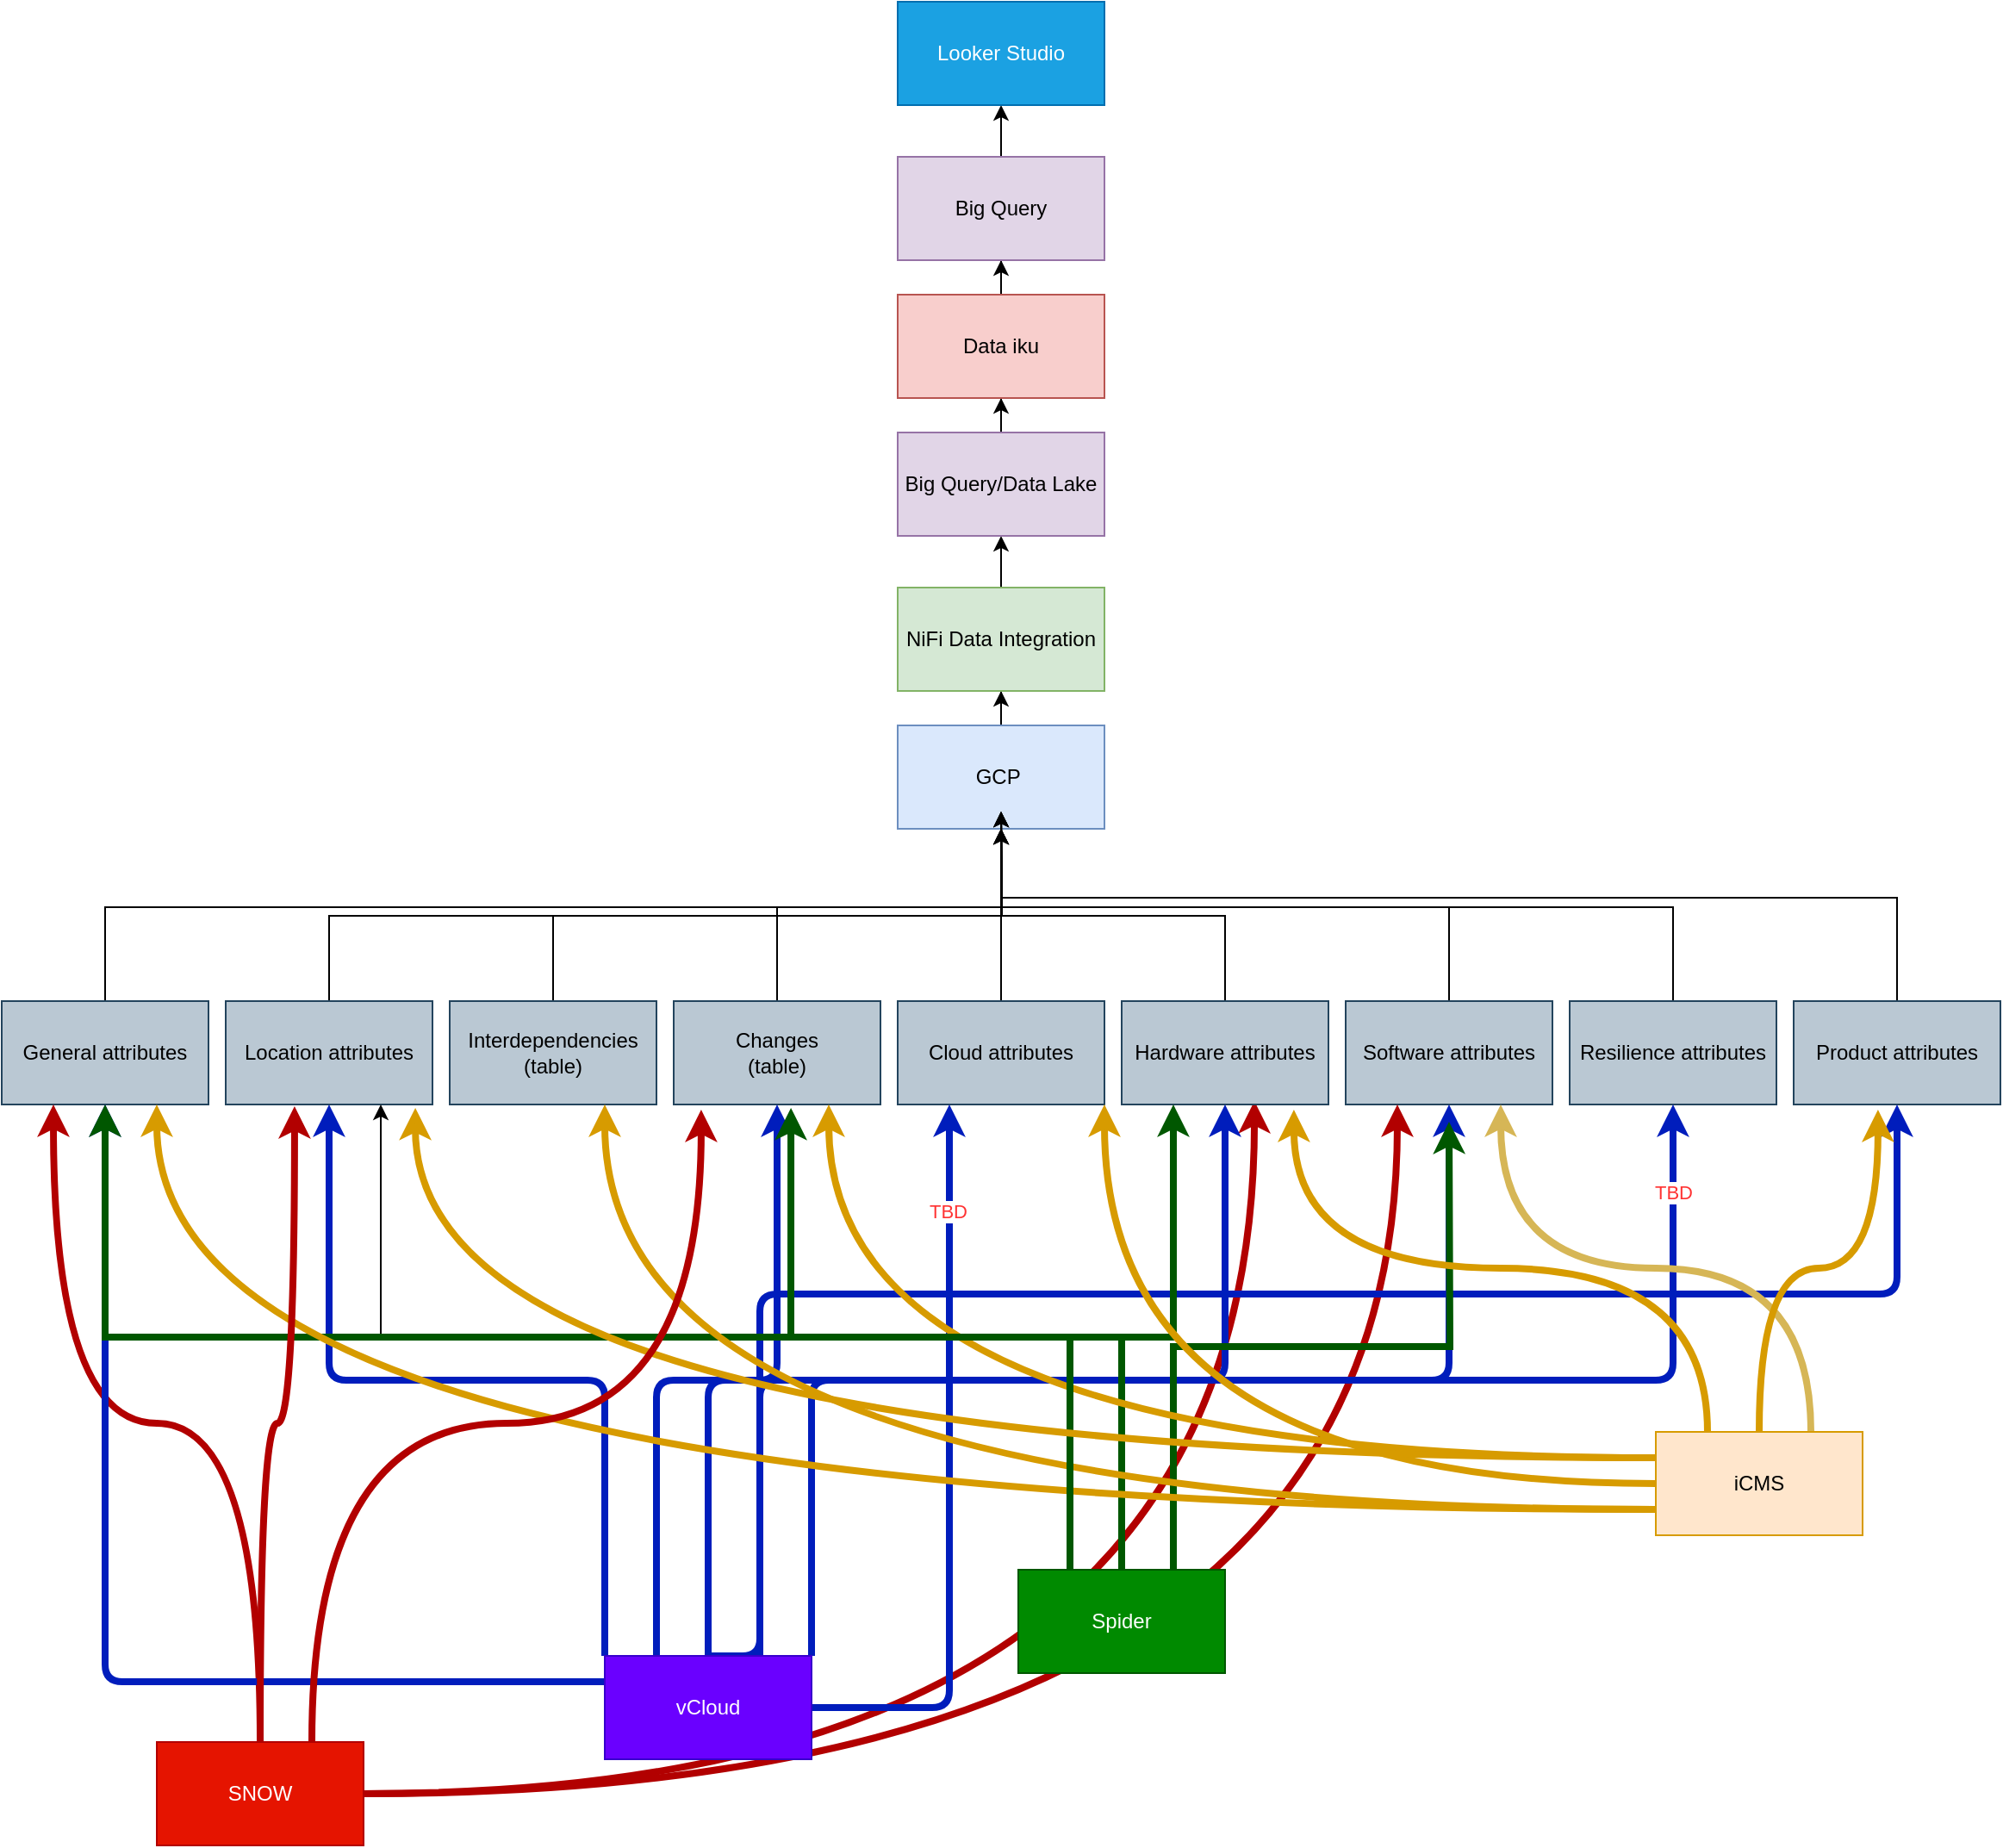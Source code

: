 <mxfile version="22.1.2" type="github">
  <diagram name="Page-1" id="CvqPpMymDRrK9kkNsmWX">
    <mxGraphModel dx="1386" dy="751" grid="1" gridSize="10" guides="1" tooltips="1" connect="1" arrows="1" fold="1" page="1" pageScale="1" pageWidth="1920" pageHeight="1200" math="0" shadow="0">
      <root>
        <mxCell id="0" />
        <mxCell id="1" parent="0" />
        <mxCell id="SGkM6ez75-bK2jf9rY4_-68" style="edgeStyle=orthogonalEdgeStyle;orthogonalLoop=1;jettySize=auto;html=1;entryX=0.642;entryY=0.967;entryDx=0;entryDy=0;entryPerimeter=0;fillColor=#e51400;strokeColor=#B20000;curved=1;strokeWidth=4;" parent="1" source="SGkM6ez75-bK2jf9rY4_-12" target="SGkM6ez75-bK2jf9rY4_-7" edge="1">
          <mxGeometry relative="1" as="geometry" />
        </mxCell>
        <mxCell id="8RDpqeFphujtTKeYjgjC-2" style="edgeStyle=orthogonalEdgeStyle;rounded=0;orthogonalLoop=1;jettySize=auto;html=1;entryX=0.5;entryY=1;entryDx=0;entryDy=0;" edge="1" parent="1" source="SGkM6ez75-bK2jf9rY4_-1" target="8RDpqeFphujtTKeYjgjC-1">
          <mxGeometry relative="1" as="geometry" />
        </mxCell>
        <mxCell id="SGkM6ez75-bK2jf9rY4_-1" value="GCP&amp;nbsp;" style="rounded=0;whiteSpace=wrap;html=1;fillColor=#dae8fc;strokeColor=#6c8ebf;" parent="1" vertex="1">
          <mxGeometry x="660" y="430" width="120" height="60" as="geometry" />
        </mxCell>
        <mxCell id="SGkM6ez75-bK2jf9rY4_-25" style="edgeStyle=orthogonalEdgeStyle;rounded=0;orthogonalLoop=1;jettySize=auto;html=1;exitX=0.5;exitY=0;exitDx=0;exitDy=0;" parent="1" source="SGkM6ez75-bK2jf9rY4_-3" edge="1">
          <mxGeometry relative="1" as="geometry">
            <mxPoint x="720" y="480" as="targetPoint" />
          </mxGeometry>
        </mxCell>
        <mxCell id="SGkM6ez75-bK2jf9rY4_-3" value="General attributes" style="rounded=0;whiteSpace=wrap;html=1;fillColor=#bac8d3;strokeColor=#23445d;" parent="1" vertex="1">
          <mxGeometry x="140" y="590" width="120" height="60" as="geometry" />
        </mxCell>
        <mxCell id="SGkM6ez75-bK2jf9rY4_-24" style="edgeStyle=orthogonalEdgeStyle;rounded=0;orthogonalLoop=1;jettySize=auto;html=1;exitX=0.5;exitY=0;exitDx=0;exitDy=0;" parent="1" source="SGkM6ez75-bK2jf9rY4_-4" edge="1">
          <mxGeometry relative="1" as="geometry">
            <mxPoint x="720" y="490" as="targetPoint" />
          </mxGeometry>
        </mxCell>
        <mxCell id="SGkM6ez75-bK2jf9rY4_-4" value="Location attributes" style="rounded=0;whiteSpace=wrap;html=1;fillColor=#bac8d3;strokeColor=#23445d;" parent="1" vertex="1">
          <mxGeometry x="270" y="590" width="120" height="60" as="geometry" />
        </mxCell>
        <mxCell id="SGkM6ez75-bK2jf9rY4_-23" style="edgeStyle=orthogonalEdgeStyle;rounded=0;orthogonalLoop=1;jettySize=auto;html=1;exitX=0.5;exitY=0;exitDx=0;exitDy=0;" parent="1" source="SGkM6ez75-bK2jf9rY4_-5" edge="1">
          <mxGeometry relative="1" as="geometry">
            <mxPoint x="720" y="490" as="targetPoint" />
          </mxGeometry>
        </mxCell>
        <mxCell id="SGkM6ez75-bK2jf9rY4_-5" value="Interdependencies (table)" style="rounded=0;whiteSpace=wrap;html=1;fillColor=#bac8d3;strokeColor=#23445d;" parent="1" vertex="1">
          <mxGeometry x="400" y="590" width="120" height="60" as="geometry" />
        </mxCell>
        <mxCell id="SGkM6ez75-bK2jf9rY4_-21" style="edgeStyle=orthogonalEdgeStyle;rounded=0;orthogonalLoop=1;jettySize=auto;html=1;" parent="1" source="SGkM6ez75-bK2jf9rY4_-6" edge="1">
          <mxGeometry relative="1" as="geometry">
            <mxPoint x="720" y="490" as="targetPoint" />
          </mxGeometry>
        </mxCell>
        <mxCell id="SGkM6ez75-bK2jf9rY4_-6" value="Cloud attributes" style="rounded=0;whiteSpace=wrap;html=1;fillColor=#bac8d3;strokeColor=#23445d;" parent="1" vertex="1">
          <mxGeometry x="660" y="590" width="120" height="60" as="geometry" />
        </mxCell>
        <mxCell id="SGkM6ez75-bK2jf9rY4_-20" style="edgeStyle=orthogonalEdgeStyle;rounded=0;orthogonalLoop=1;jettySize=auto;html=1;exitX=0.5;exitY=0;exitDx=0;exitDy=0;" parent="1" source="SGkM6ez75-bK2jf9rY4_-7" edge="1">
          <mxGeometry relative="1" as="geometry">
            <mxPoint x="720" y="490" as="targetPoint" />
          </mxGeometry>
        </mxCell>
        <mxCell id="SGkM6ez75-bK2jf9rY4_-7" value="Hardware attributes" style="rounded=0;whiteSpace=wrap;html=1;fillColor=#bac8d3;strokeColor=#23445d;" parent="1" vertex="1">
          <mxGeometry x="790" y="590" width="120" height="60" as="geometry" />
        </mxCell>
        <mxCell id="SGkM6ez75-bK2jf9rY4_-22" style="edgeStyle=orthogonalEdgeStyle;rounded=0;orthogonalLoop=1;jettySize=auto;html=1;exitX=0.5;exitY=0;exitDx=0;exitDy=0;" parent="1" source="SGkM6ez75-bK2jf9rY4_-8" edge="1">
          <mxGeometry relative="1" as="geometry">
            <mxPoint x="720" y="480" as="targetPoint" />
          </mxGeometry>
        </mxCell>
        <mxCell id="SGkM6ez75-bK2jf9rY4_-8" value="Changes &lt;br&gt;(table)" style="rounded=0;whiteSpace=wrap;html=1;fillColor=#bac8d3;strokeColor=#23445d;" parent="1" vertex="1">
          <mxGeometry x="530" y="590" width="120" height="60" as="geometry" />
        </mxCell>
        <mxCell id="SGkM6ez75-bK2jf9rY4_-19" style="edgeStyle=orthogonalEdgeStyle;rounded=0;orthogonalLoop=1;jettySize=auto;html=1;exitX=0.5;exitY=0;exitDx=0;exitDy=0;" parent="1" source="SGkM6ez75-bK2jf9rY4_-9" edge="1">
          <mxGeometry relative="1" as="geometry">
            <mxPoint x="720" y="480" as="targetPoint" />
          </mxGeometry>
        </mxCell>
        <mxCell id="SGkM6ez75-bK2jf9rY4_-9" value="Software attributes" style="rounded=0;whiteSpace=wrap;html=1;fillColor=#bac8d3;strokeColor=#23445d;" parent="1" vertex="1">
          <mxGeometry x="920" y="590" width="120" height="60" as="geometry" />
        </mxCell>
        <mxCell id="SGkM6ez75-bK2jf9rY4_-18" style="edgeStyle=orthogonalEdgeStyle;rounded=0;orthogonalLoop=1;jettySize=auto;html=1;exitX=0.5;exitY=0;exitDx=0;exitDy=0;" parent="1" source="SGkM6ez75-bK2jf9rY4_-10" edge="1">
          <mxGeometry relative="1" as="geometry">
            <mxPoint x="720" y="480" as="targetPoint" />
          </mxGeometry>
        </mxCell>
        <mxCell id="SGkM6ez75-bK2jf9rY4_-10" value="Resilience attributes" style="rounded=0;whiteSpace=wrap;html=1;fillColor=#bac8d3;strokeColor=#23445d;" parent="1" vertex="1">
          <mxGeometry x="1050" y="590" width="120" height="60" as="geometry" />
        </mxCell>
        <mxCell id="SGkM6ez75-bK2jf9rY4_-17" style="edgeStyle=orthogonalEdgeStyle;rounded=0;orthogonalLoop=1;jettySize=auto;html=1;exitX=0.5;exitY=0;exitDx=0;exitDy=0;" parent="1" source="SGkM6ez75-bK2jf9rY4_-11" target="SGkM6ez75-bK2jf9rY4_-1" edge="1">
          <mxGeometry relative="1" as="geometry">
            <Array as="points">
              <mxPoint x="1240" y="530" />
              <mxPoint x="720" y="530" />
            </Array>
          </mxGeometry>
        </mxCell>
        <mxCell id="SGkM6ez75-bK2jf9rY4_-11" value="Product attributes" style="rounded=0;whiteSpace=wrap;html=1;fillColor=#bac8d3;strokeColor=#23445d;" parent="1" vertex="1">
          <mxGeometry x="1180" y="590" width="120" height="60" as="geometry" />
        </mxCell>
        <mxCell id="SGkM6ez75-bK2jf9rY4_-65" style="edgeStyle=orthogonalEdgeStyle;orthogonalLoop=1;jettySize=auto;html=1;entryX=0.25;entryY=1;entryDx=0;entryDy=0;fillColor=#e51400;strokeColor=#B20000;strokeWidth=4;curved=1;" parent="1" source="SGkM6ez75-bK2jf9rY4_-12" target="SGkM6ez75-bK2jf9rY4_-3" edge="1">
          <mxGeometry relative="1" as="geometry" />
        </mxCell>
        <mxCell id="SGkM6ez75-bK2jf9rY4_-69" style="edgeStyle=orthogonalEdgeStyle;orthogonalLoop=1;jettySize=auto;html=1;entryX=0.25;entryY=1;entryDx=0;entryDy=0;curved=1;fillColor=#e51400;strokeColor=#B20000;strokeWidth=4;" parent="1" source="SGkM6ez75-bK2jf9rY4_-12" target="SGkM6ez75-bK2jf9rY4_-9" edge="1">
          <mxGeometry relative="1" as="geometry" />
        </mxCell>
        <mxCell id="SGkM6ez75-bK2jf9rY4_-12" value="SNOW" style="rounded=0;whiteSpace=wrap;html=1;fillColor=#e51400;fontColor=#ffffff;strokeColor=#B20000;" parent="1" vertex="1">
          <mxGeometry x="230" y="1020" width="120" height="60" as="geometry" />
        </mxCell>
        <mxCell id="SGkM6ez75-bK2jf9rY4_-16" style="edgeStyle=orthogonalEdgeStyle;rounded=1;orthogonalLoop=1;jettySize=auto;html=1;exitX=0.5;exitY=0;exitDx=0;exitDy=0;entryX=0.5;entryY=1;entryDx=0;entryDy=0;fillColor=#0050ef;strokeColor=#001DBC;strokeWidth=4;" parent="1" source="SGkM6ez75-bK2jf9rY4_-13" target="SGkM6ez75-bK2jf9rY4_-11" edge="1">
          <mxGeometry relative="1" as="geometry">
            <Array as="points">
              <mxPoint x="580" y="760" />
              <mxPoint x="1240" y="760" />
            </Array>
          </mxGeometry>
        </mxCell>
        <mxCell id="SGkM6ez75-bK2jf9rY4_-29" style="edgeStyle=orthogonalEdgeStyle;rounded=1;orthogonalLoop=1;jettySize=auto;html=1;exitX=0.75;exitY=0;exitDx=0;exitDy=0;entryX=0.5;entryY=1;entryDx=0;entryDy=0;fillColor=#0050ef;strokeColor=#001DBC;strokeWidth=4;" parent="1" source="SGkM6ez75-bK2jf9rY4_-13" target="SGkM6ez75-bK2jf9rY4_-10" edge="1">
          <mxGeometry relative="1" as="geometry" />
        </mxCell>
        <mxCell id="SGkM6ez75-bK2jf9rY4_-44" value="TBD" style="edgeLabel;html=1;align=center;verticalAlign=middle;resizable=0;points=[];fontColor=#FF3333;" parent="SGkM6ez75-bK2jf9rY4_-29" vertex="1" connectable="0">
          <mxGeometry x="0.881" relative="1" as="geometry">
            <mxPoint as="offset" />
          </mxGeometry>
        </mxCell>
        <mxCell id="SGkM6ez75-bK2jf9rY4_-35" style="edgeStyle=orthogonalEdgeStyle;rounded=1;orthogonalLoop=1;jettySize=auto;html=1;exitX=0.25;exitY=0;exitDx=0;exitDy=0;entryX=0.5;entryY=1;entryDx=0;entryDy=0;fillColor=#0050ef;strokeColor=#001DBC;strokeWidth=4;" parent="1" source="SGkM6ez75-bK2jf9rY4_-13" target="SGkM6ez75-bK2jf9rY4_-7" edge="1">
          <mxGeometry relative="1" as="geometry" />
        </mxCell>
        <mxCell id="SGkM6ez75-bK2jf9rY4_-38" style="edgeStyle=orthogonalEdgeStyle;rounded=1;orthogonalLoop=1;jettySize=auto;html=1;entryX=0.5;entryY=1;entryDx=0;entryDy=0;fillColor=#0050ef;strokeColor=#001DBC;strokeWidth=4;" parent="1" source="SGkM6ez75-bK2jf9rY4_-13" target="SGkM6ez75-bK2jf9rY4_-8" edge="1">
          <mxGeometry relative="1" as="geometry" />
        </mxCell>
        <mxCell id="SGkM6ez75-bK2jf9rY4_-39" style="edgeStyle=orthogonalEdgeStyle;rounded=1;orthogonalLoop=1;jettySize=auto;html=1;entryX=0.25;entryY=1;entryDx=0;entryDy=0;fillColor=#0050ef;strokeColor=#001DBC;strokeWidth=4;" parent="1" source="SGkM6ez75-bK2jf9rY4_-13" target="SGkM6ez75-bK2jf9rY4_-6" edge="1">
          <mxGeometry relative="1" as="geometry" />
        </mxCell>
        <mxCell id="SGkM6ez75-bK2jf9rY4_-45" value="TBD" style="edgeLabel;html=1;align=center;verticalAlign=middle;resizable=0;points=[];fontColor=#FF3333;" parent="SGkM6ez75-bK2jf9rY4_-39" vertex="1" connectable="0">
          <mxGeometry x="0.712" y="1" relative="1" as="geometry">
            <mxPoint as="offset" />
          </mxGeometry>
        </mxCell>
        <mxCell id="SGkM6ez75-bK2jf9rY4_-41" style="edgeStyle=orthogonalEdgeStyle;rounded=1;orthogonalLoop=1;jettySize=auto;html=1;exitX=0;exitY=0;exitDx=0;exitDy=0;entryX=0.5;entryY=1;entryDx=0;entryDy=0;fillColor=#0050ef;strokeColor=#001DBC;strokeWidth=4;" parent="1" source="SGkM6ez75-bK2jf9rY4_-13" target="SGkM6ez75-bK2jf9rY4_-4" edge="1">
          <mxGeometry relative="1" as="geometry" />
        </mxCell>
        <mxCell id="SGkM6ez75-bK2jf9rY4_-42" style="edgeStyle=orthogonalEdgeStyle;rounded=1;orthogonalLoop=1;jettySize=auto;html=1;exitX=0;exitY=0.25;exitDx=0;exitDy=0;entryX=0.5;entryY=1;entryDx=0;entryDy=0;fillColor=#0050ef;strokeColor=#001DBC;strokeWidth=4;" parent="1" source="SGkM6ez75-bK2jf9rY4_-13" target="SGkM6ez75-bK2jf9rY4_-3" edge="1">
          <mxGeometry relative="1" as="geometry" />
        </mxCell>
        <mxCell id="SGkM6ez75-bK2jf9rY4_-43" style="edgeStyle=orthogonalEdgeStyle;rounded=1;orthogonalLoop=1;jettySize=auto;html=1;exitX=1;exitY=0;exitDx=0;exitDy=0;fillColor=#0050ef;strokeColor=#001DBC;strokeWidth=4;" parent="1" source="SGkM6ez75-bK2jf9rY4_-13" target="SGkM6ez75-bK2jf9rY4_-9" edge="1">
          <mxGeometry relative="1" as="geometry" />
        </mxCell>
        <mxCell id="SGkM6ez75-bK2jf9rY4_-13" value="vCloud" style="rounded=0;whiteSpace=wrap;html=1;fillColor=#6a00ff;fontColor=#ffffff;strokeColor=#3700CC;" parent="1" vertex="1">
          <mxGeometry x="490" y="970" width="120" height="60" as="geometry" />
        </mxCell>
        <mxCell id="SGkM6ez75-bK2jf9rY4_-46" style="edgeStyle=orthogonalEdgeStyle;rounded=0;orthogonalLoop=1;jettySize=auto;html=1;exitX=0.5;exitY=0;exitDx=0;exitDy=0;entryX=0.25;entryY=1;entryDx=0;entryDy=0;fillColor=#008a00;strokeColor=#005700;strokeWidth=4;" parent="1" source="SGkM6ez75-bK2jf9rY4_-14" target="SGkM6ez75-bK2jf9rY4_-7" edge="1">
          <mxGeometry relative="1" as="geometry" />
        </mxCell>
        <mxCell id="SGkM6ez75-bK2jf9rY4_-47" style="edgeStyle=orthogonalEdgeStyle;rounded=0;orthogonalLoop=1;jettySize=auto;html=1;exitX=0.75;exitY=0;exitDx=0;exitDy=0;strokeWidth=4;fillColor=#008a00;strokeColor=#005700;" parent="1" source="SGkM6ez75-bK2jf9rY4_-14" edge="1">
          <mxGeometry relative="1" as="geometry">
            <mxPoint x="980" y="660" as="targetPoint" />
          </mxGeometry>
        </mxCell>
        <mxCell id="SGkM6ez75-bK2jf9rY4_-51" style="edgeStyle=orthogonalEdgeStyle;rounded=0;orthogonalLoop=1;jettySize=auto;html=1;exitX=0.5;exitY=0;exitDx=0;exitDy=0;entryX=0.75;entryY=1;entryDx=0;entryDy=0;" parent="1" source="SGkM6ez75-bK2jf9rY4_-14" target="SGkM6ez75-bK2jf9rY4_-4" edge="1">
          <mxGeometry relative="1" as="geometry" />
        </mxCell>
        <mxCell id="SGkM6ez75-bK2jf9rY4_-52" style="edgeStyle=orthogonalEdgeStyle;rounded=0;orthogonalLoop=1;jettySize=auto;html=1;exitX=0.5;exitY=0;exitDx=0;exitDy=0;fillColor=#008a00;strokeColor=#005700;strokeWidth=4;" parent="1" source="SGkM6ez75-bK2jf9rY4_-14" target="SGkM6ez75-bK2jf9rY4_-3" edge="1">
          <mxGeometry relative="1" as="geometry" />
        </mxCell>
        <mxCell id="SGkM6ez75-bK2jf9rY4_-54" style="edgeStyle=orthogonalEdgeStyle;orthogonalLoop=1;jettySize=auto;html=1;exitX=0.75;exitY=0;exitDx=0;exitDy=0;entryX=0.75;entryY=1;entryDx=0;entryDy=0;strokeWidth=4;curved=1;fillColor=#fff2cc;strokeColor=#d6b656;" parent="1" source="SGkM6ez75-bK2jf9rY4_-15" target="SGkM6ez75-bK2jf9rY4_-9" edge="1">
          <mxGeometry relative="1" as="geometry" />
        </mxCell>
        <mxCell id="SGkM6ez75-bK2jf9rY4_-14" value="Spider" style="rounded=0;whiteSpace=wrap;html=1;fillColor=#008a00;fontColor=#ffffff;strokeColor=#005700;" parent="1" vertex="1">
          <mxGeometry x="730" y="920" width="120" height="60" as="geometry" />
        </mxCell>
        <mxCell id="SGkM6ez75-bK2jf9rY4_-60" style="edgeStyle=orthogonalEdgeStyle;orthogonalLoop=1;jettySize=auto;html=1;entryX=1;entryY=1;entryDx=0;entryDy=0;curved=1;strokeWidth=4;fillColor=#ffe6cc;strokeColor=#d79b00;" parent="1" source="SGkM6ez75-bK2jf9rY4_-15" target="SGkM6ez75-bK2jf9rY4_-6" edge="1">
          <mxGeometry relative="1" as="geometry" />
        </mxCell>
        <mxCell id="SGkM6ez75-bK2jf9rY4_-61" style="edgeStyle=orthogonalEdgeStyle;orthogonalLoop=1;jettySize=auto;html=1;exitX=0;exitY=0.25;exitDx=0;exitDy=0;entryX=0.75;entryY=1;entryDx=0;entryDy=0;fillColor=#ffe6cc;strokeColor=#d79b00;strokeWidth=4;curved=1;" parent="1" source="SGkM6ez75-bK2jf9rY4_-15" target="SGkM6ez75-bK2jf9rY4_-8" edge="1">
          <mxGeometry relative="1" as="geometry" />
        </mxCell>
        <mxCell id="SGkM6ez75-bK2jf9rY4_-62" style="edgeStyle=orthogonalEdgeStyle;orthogonalLoop=1;jettySize=auto;html=1;exitX=0;exitY=0.75;exitDx=0;exitDy=0;entryX=0.75;entryY=1;entryDx=0;entryDy=0;fillColor=#ffe6cc;strokeColor=#d79b00;strokeWidth=4;curved=1;" parent="1" source="SGkM6ez75-bK2jf9rY4_-15" target="SGkM6ez75-bK2jf9rY4_-5" edge="1">
          <mxGeometry relative="1" as="geometry" />
        </mxCell>
        <mxCell id="SGkM6ez75-bK2jf9rY4_-64" style="edgeStyle=orthogonalEdgeStyle;orthogonalLoop=1;jettySize=auto;html=1;exitX=0;exitY=0.75;exitDx=0;exitDy=0;entryX=0.75;entryY=1;entryDx=0;entryDy=0;fillColor=#ffe6cc;strokeColor=#d79b00;curved=1;strokeWidth=4;" parent="1" source="SGkM6ez75-bK2jf9rY4_-15" target="SGkM6ez75-bK2jf9rY4_-3" edge="1">
          <mxGeometry relative="1" as="geometry" />
        </mxCell>
        <mxCell id="SGkM6ez75-bK2jf9rY4_-15" value="iCMS" style="rounded=0;whiteSpace=wrap;html=1;fillColor=#ffe6cc;strokeColor=#d79b00;" parent="1" vertex="1">
          <mxGeometry x="1100" y="840" width="120" height="60" as="geometry" />
        </mxCell>
        <mxCell id="SGkM6ez75-bK2jf9rY4_-48" style="edgeStyle=orthogonalEdgeStyle;rounded=0;orthogonalLoop=1;jettySize=auto;html=1;exitX=0.25;exitY=0;exitDx=0;exitDy=0;entryX=0.567;entryY=1.033;entryDx=0;entryDy=0;entryPerimeter=0;fillColor=#008a00;strokeColor=#005700;strokeWidth=4;" parent="1" source="SGkM6ez75-bK2jf9rY4_-14" target="SGkM6ez75-bK2jf9rY4_-8" edge="1">
          <mxGeometry relative="1" as="geometry" />
        </mxCell>
        <mxCell id="SGkM6ez75-bK2jf9rY4_-53" style="edgeStyle=orthogonalEdgeStyle;orthogonalLoop=1;jettySize=auto;html=1;exitX=0.5;exitY=0;exitDx=0;exitDy=0;entryX=0.408;entryY=1.05;entryDx=0;entryDy=0;entryPerimeter=0;strokeWidth=4;curved=1;fillColor=#ffe6cc;strokeColor=#d79b00;" parent="1" source="SGkM6ez75-bK2jf9rY4_-15" target="SGkM6ez75-bK2jf9rY4_-11" edge="1">
          <mxGeometry relative="1" as="geometry" />
        </mxCell>
        <mxCell id="SGkM6ez75-bK2jf9rY4_-55" style="edgeStyle=orthogonalEdgeStyle;orthogonalLoop=1;jettySize=auto;html=1;exitX=0.25;exitY=0;exitDx=0;exitDy=0;entryX=0.833;entryY=1.05;entryDx=0;entryDy=0;entryPerimeter=0;curved=1;fillColor=#ffe6cc;strokeColor=#d79b00;strokeWidth=4;" parent="1" source="SGkM6ez75-bK2jf9rY4_-15" target="SGkM6ez75-bK2jf9rY4_-7" edge="1">
          <mxGeometry relative="1" as="geometry" />
        </mxCell>
        <mxCell id="SGkM6ez75-bK2jf9rY4_-63" style="edgeStyle=orthogonalEdgeStyle;orthogonalLoop=1;jettySize=auto;html=1;exitX=0;exitY=0.25;exitDx=0;exitDy=0;entryX=0.917;entryY=1.033;entryDx=0;entryDy=0;entryPerimeter=0;fillColor=#ffe6cc;strokeColor=#d79b00;curved=1;strokeWidth=4;" parent="1" source="SGkM6ez75-bK2jf9rY4_-15" target="SGkM6ez75-bK2jf9rY4_-4" edge="1">
          <mxGeometry relative="1" as="geometry" />
        </mxCell>
        <mxCell id="SGkM6ez75-bK2jf9rY4_-66" style="edgeStyle=orthogonalEdgeStyle;orthogonalLoop=1;jettySize=auto;html=1;entryX=0.333;entryY=1.017;entryDx=0;entryDy=0;entryPerimeter=0;curved=1;fillColor=#e51400;strokeColor=#B20000;strokeWidth=4;" parent="1" source="SGkM6ez75-bK2jf9rY4_-12" target="SGkM6ez75-bK2jf9rY4_-4" edge="1">
          <mxGeometry relative="1" as="geometry" />
        </mxCell>
        <mxCell id="SGkM6ez75-bK2jf9rY4_-67" style="edgeStyle=orthogonalEdgeStyle;orthogonalLoop=1;jettySize=auto;html=1;exitX=0.75;exitY=0;exitDx=0;exitDy=0;entryX=0.133;entryY=1.05;entryDx=0;entryDy=0;entryPerimeter=0;curved=1;fillColor=#e51400;strokeColor=#B20000;strokeWidth=4;" parent="1" source="SGkM6ez75-bK2jf9rY4_-12" target="SGkM6ez75-bK2jf9rY4_-8" edge="1">
          <mxGeometry relative="1" as="geometry" />
        </mxCell>
        <mxCell id="8RDpqeFphujtTKeYjgjC-4" style="edgeStyle=orthogonalEdgeStyle;rounded=0;orthogonalLoop=1;jettySize=auto;html=1;entryX=0.5;entryY=1;entryDx=0;entryDy=0;" edge="1" parent="1" source="8RDpqeFphujtTKeYjgjC-1" target="8RDpqeFphujtTKeYjgjC-3">
          <mxGeometry relative="1" as="geometry" />
        </mxCell>
        <mxCell id="8RDpqeFphujtTKeYjgjC-1" value="NiFi Data Integration" style="rounded=0;whiteSpace=wrap;html=1;fillColor=#d5e8d4;strokeColor=#82b366;" vertex="1" parent="1">
          <mxGeometry x="660" y="350" width="120" height="60" as="geometry" />
        </mxCell>
        <mxCell id="8RDpqeFphujtTKeYjgjC-6" style="edgeStyle=orthogonalEdgeStyle;rounded=0;orthogonalLoop=1;jettySize=auto;html=1;entryX=0.5;entryY=1;entryDx=0;entryDy=0;" edge="1" parent="1" source="8RDpqeFphujtTKeYjgjC-3" target="8RDpqeFphujtTKeYjgjC-5">
          <mxGeometry relative="1" as="geometry" />
        </mxCell>
        <mxCell id="8RDpqeFphujtTKeYjgjC-3" value="Big Query/Data Lake" style="rounded=0;whiteSpace=wrap;html=1;fillColor=#e1d5e7;strokeColor=#9673a6;" vertex="1" parent="1">
          <mxGeometry x="660" y="260" width="120" height="60" as="geometry" />
        </mxCell>
        <mxCell id="8RDpqeFphujtTKeYjgjC-8" style="edgeStyle=orthogonalEdgeStyle;rounded=0;orthogonalLoop=1;jettySize=auto;html=1;entryX=0.5;entryY=1;entryDx=0;entryDy=0;" edge="1" parent="1" source="8RDpqeFphujtTKeYjgjC-5" target="8RDpqeFphujtTKeYjgjC-7">
          <mxGeometry relative="1" as="geometry" />
        </mxCell>
        <mxCell id="8RDpqeFphujtTKeYjgjC-5" value="Data iku" style="rounded=0;whiteSpace=wrap;html=1;fillColor=#f8cecc;strokeColor=#b85450;" vertex="1" parent="1">
          <mxGeometry x="660" y="180" width="120" height="60" as="geometry" />
        </mxCell>
        <mxCell id="8RDpqeFphujtTKeYjgjC-10" style="edgeStyle=orthogonalEdgeStyle;rounded=0;orthogonalLoop=1;jettySize=auto;html=1;entryX=0.5;entryY=1;entryDx=0;entryDy=0;" edge="1" parent="1" source="8RDpqeFphujtTKeYjgjC-7" target="8RDpqeFphujtTKeYjgjC-9">
          <mxGeometry relative="1" as="geometry" />
        </mxCell>
        <mxCell id="8RDpqeFphujtTKeYjgjC-7" value="Big Query" style="rounded=0;whiteSpace=wrap;html=1;fillColor=#e1d5e7;strokeColor=#9673a6;" vertex="1" parent="1">
          <mxGeometry x="660" y="100" width="120" height="60" as="geometry" />
        </mxCell>
        <mxCell id="8RDpqeFphujtTKeYjgjC-9" value="Looker Studio" style="rounded=0;whiteSpace=wrap;html=1;fillColor=#1ba1e2;fontColor=#ffffff;strokeColor=#006EAF;" vertex="1" parent="1">
          <mxGeometry x="660" y="10" width="120" height="60" as="geometry" />
        </mxCell>
      </root>
    </mxGraphModel>
  </diagram>
</mxfile>
